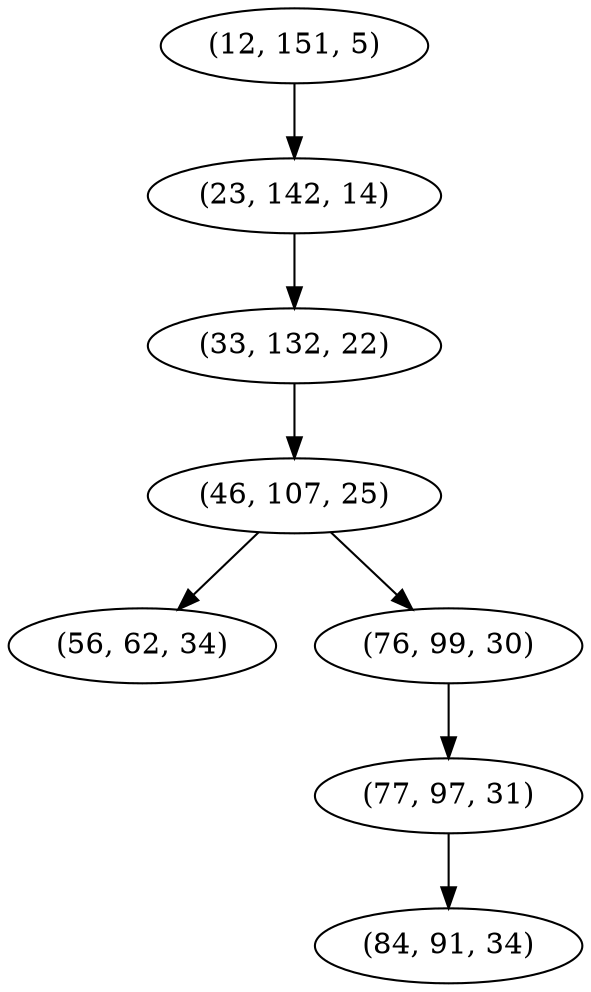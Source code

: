 digraph tree {
    "(12, 151, 5)";
    "(23, 142, 14)";
    "(33, 132, 22)";
    "(46, 107, 25)";
    "(56, 62, 34)";
    "(76, 99, 30)";
    "(77, 97, 31)";
    "(84, 91, 34)";
    "(12, 151, 5)" -> "(23, 142, 14)";
    "(23, 142, 14)" -> "(33, 132, 22)";
    "(33, 132, 22)" -> "(46, 107, 25)";
    "(46, 107, 25)" -> "(56, 62, 34)";
    "(46, 107, 25)" -> "(76, 99, 30)";
    "(76, 99, 30)" -> "(77, 97, 31)";
    "(77, 97, 31)" -> "(84, 91, 34)";
}
